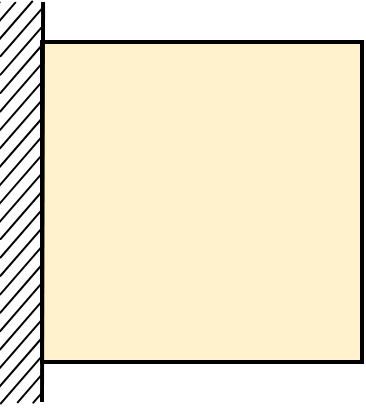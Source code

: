 <mxfile scale="3" border="0">
    <diagram id="0fNNy-cb8tXyupwU00dv" name="Page-1">
        <mxGraphModel dx="311" dy="442" grid="1" gridSize="10" guides="1" tooltips="1" connect="1" arrows="1" fold="1" page="1" pageScale="1" pageWidth="827" pageHeight="1169" math="1" shadow="0">
            <root>
                <mxCell id="0"/>
                <mxCell id="1" parent="0"/>
                <mxCell id="2" value="" style="rounded=0;whiteSpace=wrap;html=1;fillColor=#fff2cc;strokeColor=#000000;strokeWidth=2;" parent="1" vertex="1">
                    <mxGeometry x="200" y="240" width="160" height="160" as="geometry"/>
                </mxCell>
                <mxCell id="3" value="" style="rounded=0;whiteSpace=wrap;html=1;fillStyle=hachure;fillColor=#000000;strokeColor=none;recursiveResize=0;fixedWidth=1;strokeWidth=2;shadow=0;perimeterSpacing=0;absoluteArcSize=0;arcSize=2;hachureGap=6;collapsible=0;dropTarget=0;container=1;fixDash=0;snapToPoint=0;allowArrows=1;connectable=1;portConstraintRotation=0;noLabel=0;perimeter=none;backgroundOutline=0;enumerate=0;comic=0;treeMoving=0;treeFolding=0;deletable=1;cloneable=1;rotatable=1;resizeHeight=0;resizeWidth=0;expand=1;editable=1;movable=1;resizable=1;locked=0;metaEdit=0;movableLabel=0;autosize=0;moveCells=0;gradientColor=none;glass=0;sketch=1;curveFitting=1;jiggle=0;imageAspect=0;imageWidth=24;" parent="1" vertex="1">
                    <mxGeometry x="179" y="220" width="20" height="200" as="geometry"/>
                </mxCell>
                <mxCell id="4" value="" style="endArrow=none;html=1;strokeWidth=2;" parent="1" edge="1">
                    <mxGeometry width="50" height="50" relative="1" as="geometry">
                        <mxPoint x="200.54" y="220" as="sourcePoint"/>
                        <mxPoint x="200" y="420" as="targetPoint"/>
                    </mxGeometry>
                </mxCell>
            </root>
        </mxGraphModel>
    </diagram>
</mxfile>